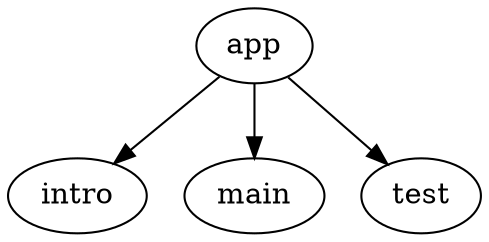 digraph NavService05 {
  package = "ru.kode.way.nav05"

  app [type = flow]

  app -> intro
  app -> main
  app -> test
}
